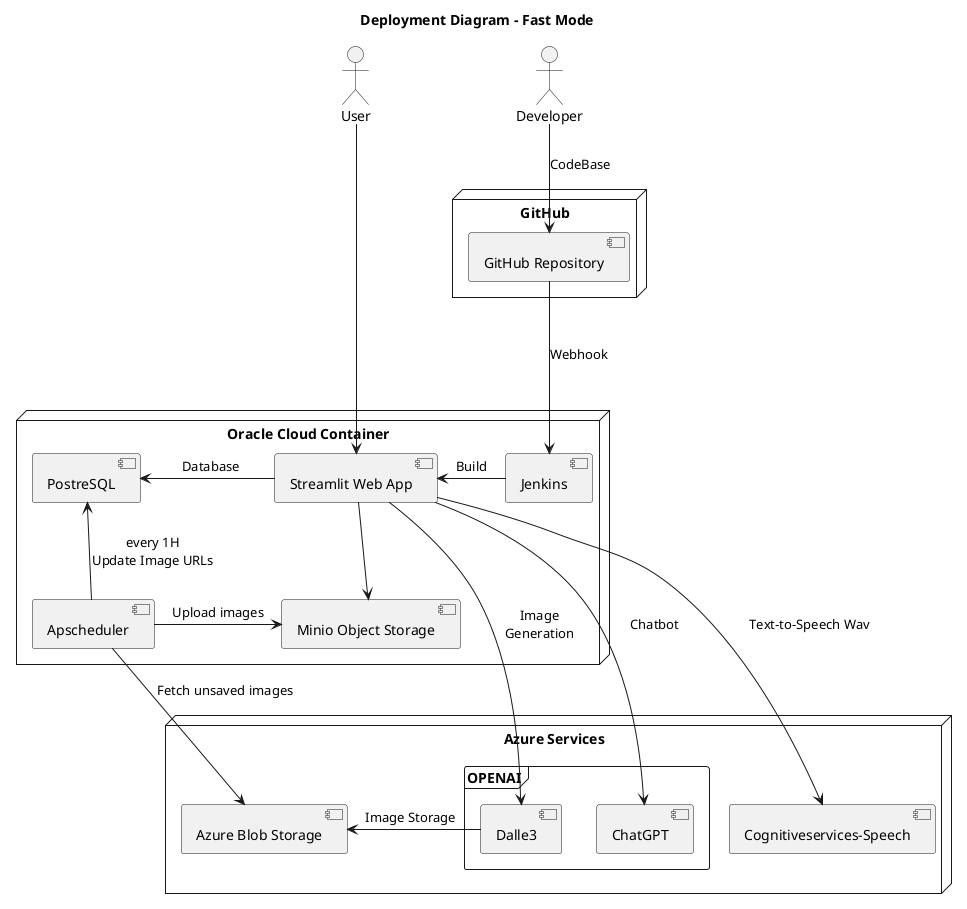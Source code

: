 @startuml
title Deployment Diagram - Fast Mode

actor Developer
actor User

node "Azure Services" {
    frame OPENAI{
        [Dalle3]
        [ChatGPT]
    }
    [Azure Blob Storage]
    [Cognitiveservices-Speech]
}

node "GitHub" {
    [GitHub Repository]
}

node "Oracle Cloud Container" {
    [Streamlit Web App]
    [Jenkins]
    [Minio Object Storage]
    [PostreSQL]
    [Apscheduler]
}

' 개발 및 배포 관련
Developer --> [GitHub Repository] : CodeBase
[Jenkins] <-up-- [GitHub Repository] : Webhook
[Jenkins] -> [Streamlit Web App] : Build

' 사용자 동작
User ----> [Streamlit Web App]

' 주요 기능 흐름
[Streamlit Web App] -> [Dalle3] : Image\nGeneration
[Streamlit Web App] -> [ChatGPT] : "   Chatbot"
[Streamlit Web App] ---> [Cognitiveservices-Speech] : Text-to-Speech Wav
[Streamlit Web App] --> [Minio Object Storage]
[Streamlit Web App] -left-> [PostreSQL] : "       Database     "

' 이미지 저장 및 URL 업데이트 흐름
[Dalle3] -left-> [Azure Blob Storage] : "Image Storage  "
[Apscheduler] -> [Azure Blob Storage] : " Fetch unsaved images"
[Apscheduler] -left-> [Minio Object Storage] : Upload images
[Apscheduler] -up-> [PostreSQL] : every 1H\nUpdate Image URLs

@enduml
